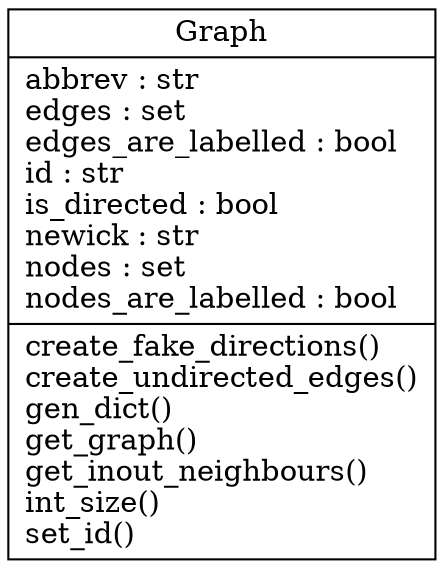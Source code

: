 digraph "classes" {
charset="utf-8"
rankdir=BT
"0" [label="{Graph|abbrev : str\ledges : set\ledges_are_labelled : bool\lid : str\lis_directed : bool\lnewick : str\lnodes : set\lnodes_are_labelled : bool\l|create_fake_directions()\lcreate_undirected_edges()\lgen_dict()\lget_graph()\lget_inout_neighbours()\lint_size()\lset_id()\l}", shape="record"];
}
